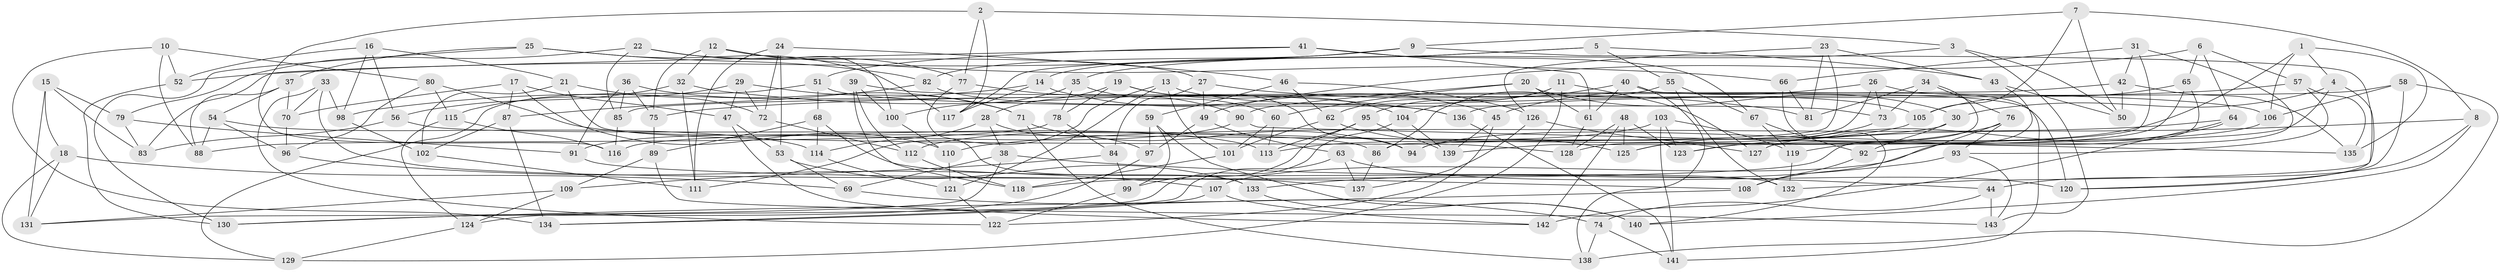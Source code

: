 // coarse degree distribution, {3: 0.09523809523809523, 4: 0.30952380952380953, 2: 0.023809523809523808, 8: 0.047619047619047616, 5: 0.16666666666666666, 6: 0.14285714285714285, 10: 0.023809523809523808, 7: 0.09523809523809523, 13: 0.047619047619047616, 11: 0.023809523809523808, 20: 0.023809523809523808}
// Generated by graph-tools (version 1.1) at 2025/01/03/04/25 22:01:48]
// undirected, 143 vertices, 286 edges
graph export_dot {
graph [start="1"]
  node [color=gray90,style=filled];
  1;
  2;
  3;
  4;
  5;
  6;
  7;
  8;
  9;
  10;
  11;
  12;
  13;
  14;
  15;
  16;
  17;
  18;
  19;
  20;
  21;
  22;
  23;
  24;
  25;
  26;
  27;
  28;
  29;
  30;
  31;
  32;
  33;
  34;
  35;
  36;
  37;
  38;
  39;
  40;
  41;
  42;
  43;
  44;
  45;
  46;
  47;
  48;
  49;
  50;
  51;
  52;
  53;
  54;
  55;
  56;
  57;
  58;
  59;
  60;
  61;
  62;
  63;
  64;
  65;
  66;
  67;
  68;
  69;
  70;
  71;
  72;
  73;
  74;
  75;
  76;
  77;
  78;
  79;
  80;
  81;
  82;
  83;
  84;
  85;
  86;
  87;
  88;
  89;
  90;
  91;
  92;
  93;
  94;
  95;
  96;
  97;
  98;
  99;
  100;
  101;
  102;
  103;
  104;
  105;
  106;
  107;
  108;
  109;
  110;
  111;
  112;
  113;
  114;
  115;
  116;
  117;
  118;
  119;
  120;
  121;
  122;
  123;
  124;
  125;
  126;
  127;
  128;
  129;
  130;
  131;
  132;
  133;
  134;
  135;
  136;
  137;
  138;
  139;
  140;
  141;
  142;
  143;
  1 -- 4;
  1 -- 94;
  1 -- 135;
  1 -- 106;
  2 -- 116;
  2 -- 3;
  2 -- 77;
  2 -- 117;
  3 -- 35;
  3 -- 143;
  3 -- 50;
  4 -- 30;
  4 -- 92;
  4 -- 120;
  5 -- 14;
  5 -- 43;
  5 -- 55;
  5 -- 117;
  6 -- 49;
  6 -- 57;
  6 -- 65;
  6 -- 64;
  7 -- 8;
  7 -- 50;
  7 -- 105;
  7 -- 9;
  8 -- 140;
  8 -- 44;
  8 -- 123;
  9 -- 82;
  9 -- 132;
  9 -- 52;
  10 -- 80;
  10 -- 134;
  10 -- 88;
  10 -- 52;
  11 -- 62;
  11 -- 95;
  11 -- 129;
  11 -- 127;
  12 -- 100;
  12 -- 32;
  12 -- 75;
  12 -- 66;
  13 -- 111;
  13 -- 101;
  13 -- 105;
  13 -- 121;
  14 -- 117;
  14 -- 98;
  14 -- 45;
  15 -- 83;
  15 -- 79;
  15 -- 131;
  15 -- 18;
  16 -- 21;
  16 -- 52;
  16 -- 98;
  16 -- 56;
  17 -- 47;
  17 -- 70;
  17 -- 110;
  17 -- 87;
  18 -- 131;
  18 -- 129;
  18 -- 69;
  19 -- 78;
  19 -- 94;
  19 -- 28;
  19 -- 104;
  20 -- 61;
  20 -- 60;
  20 -- 90;
  20 -- 30;
  21 -- 102;
  21 -- 72;
  21 -- 128;
  22 -- 27;
  22 -- 85;
  22 -- 77;
  22 -- 79;
  23 -- 126;
  23 -- 43;
  23 -- 81;
  23 -- 86;
  24 -- 72;
  24 -- 46;
  24 -- 111;
  24 -- 53;
  25 -- 37;
  25 -- 117;
  25 -- 130;
  25 -- 82;
  26 -- 141;
  26 -- 45;
  26 -- 73;
  26 -- 94;
  27 -- 49;
  27 -- 81;
  27 -- 84;
  28 -- 38;
  28 -- 97;
  28 -- 114;
  29 -- 72;
  29 -- 115;
  29 -- 47;
  29 -- 71;
  30 -- 92;
  30 -- 116;
  31 -- 139;
  31 -- 107;
  31 -- 66;
  31 -- 42;
  32 -- 111;
  32 -- 56;
  32 -- 136;
  33 -- 122;
  33 -- 137;
  33 -- 98;
  33 -- 70;
  34 -- 125;
  34 -- 73;
  34 -- 76;
  34 -- 81;
  35 -- 78;
  35 -- 60;
  35 -- 100;
  36 -- 71;
  36 -- 91;
  36 -- 85;
  36 -- 75;
  37 -- 88;
  37 -- 70;
  37 -- 54;
  38 -- 131;
  38 -- 44;
  38 -- 69;
  39 -- 118;
  39 -- 100;
  39 -- 106;
  39 -- 112;
  40 -- 138;
  40 -- 120;
  40 -- 61;
  40 -- 104;
  41 -- 67;
  41 -- 61;
  41 -- 51;
  41 -- 83;
  42 -- 85;
  42 -- 135;
  42 -- 50;
  43 -- 50;
  43 -- 118;
  44 -- 143;
  44 -- 74;
  45 -- 139;
  45 -- 122;
  46 -- 126;
  46 -- 59;
  46 -- 62;
  47 -- 53;
  47 -- 142;
  48 -- 142;
  48 -- 128;
  48 -- 125;
  48 -- 123;
  49 -- 97;
  49 -- 63;
  51 -- 68;
  51 -- 129;
  51 -- 73;
  52 -- 130;
  53 -- 69;
  53 -- 133;
  54 -- 88;
  54 -- 96;
  54 -- 114;
  55 -- 86;
  55 -- 132;
  55 -- 67;
  56 -- 83;
  56 -- 86;
  57 -- 135;
  57 -- 75;
  57 -- 93;
  58 -- 120;
  58 -- 106;
  58 -- 136;
  58 -- 138;
  59 -- 99;
  59 -- 97;
  59 -- 140;
  60 -- 113;
  60 -- 101;
  61 -- 128;
  62 -- 101;
  62 -- 125;
  63 -- 137;
  63 -- 134;
  63 -- 120;
  64 -- 127;
  64 -- 110;
  64 -- 142;
  65 -- 128;
  65 -- 127;
  65 -- 105;
  66 -- 140;
  66 -- 81;
  67 -- 92;
  67 -- 119;
  68 -- 89;
  68 -- 132;
  68 -- 114;
  69 -- 74;
  70 -- 96;
  71 -- 94;
  71 -- 138;
  72 -- 112;
  73 -- 125;
  74 -- 138;
  74 -- 141;
  75 -- 89;
  76 -- 108;
  76 -- 123;
  76 -- 93;
  77 -- 133;
  77 -- 90;
  78 -- 88;
  78 -- 84;
  79 -- 91;
  79 -- 83;
  80 -- 115;
  80 -- 113;
  80 -- 96;
  82 -- 136;
  82 -- 87;
  84 -- 109;
  84 -- 99;
  85 -- 116;
  86 -- 137;
  87 -- 102;
  87 -- 134;
  89 -- 143;
  89 -- 109;
  90 -- 91;
  90 -- 135;
  91 -- 108;
  92 -- 108;
  93 -- 143;
  93 -- 133;
  95 -- 113;
  95 -- 139;
  95 -- 99;
  96 -- 107;
  97 -- 130;
  98 -- 102;
  99 -- 122;
  100 -- 110;
  101 -- 118;
  102 -- 111;
  103 -- 123;
  103 -- 112;
  103 -- 141;
  103 -- 119;
  104 -- 124;
  104 -- 139;
  105 -- 113;
  106 -- 119;
  107 -- 142;
  107 -- 134;
  108 -- 130;
  109 -- 124;
  109 -- 131;
  110 -- 121;
  112 -- 118;
  114 -- 121;
  115 -- 124;
  115 -- 116;
  119 -- 132;
  121 -- 122;
  124 -- 129;
  126 -- 127;
  126 -- 137;
  133 -- 140;
  136 -- 141;
}
